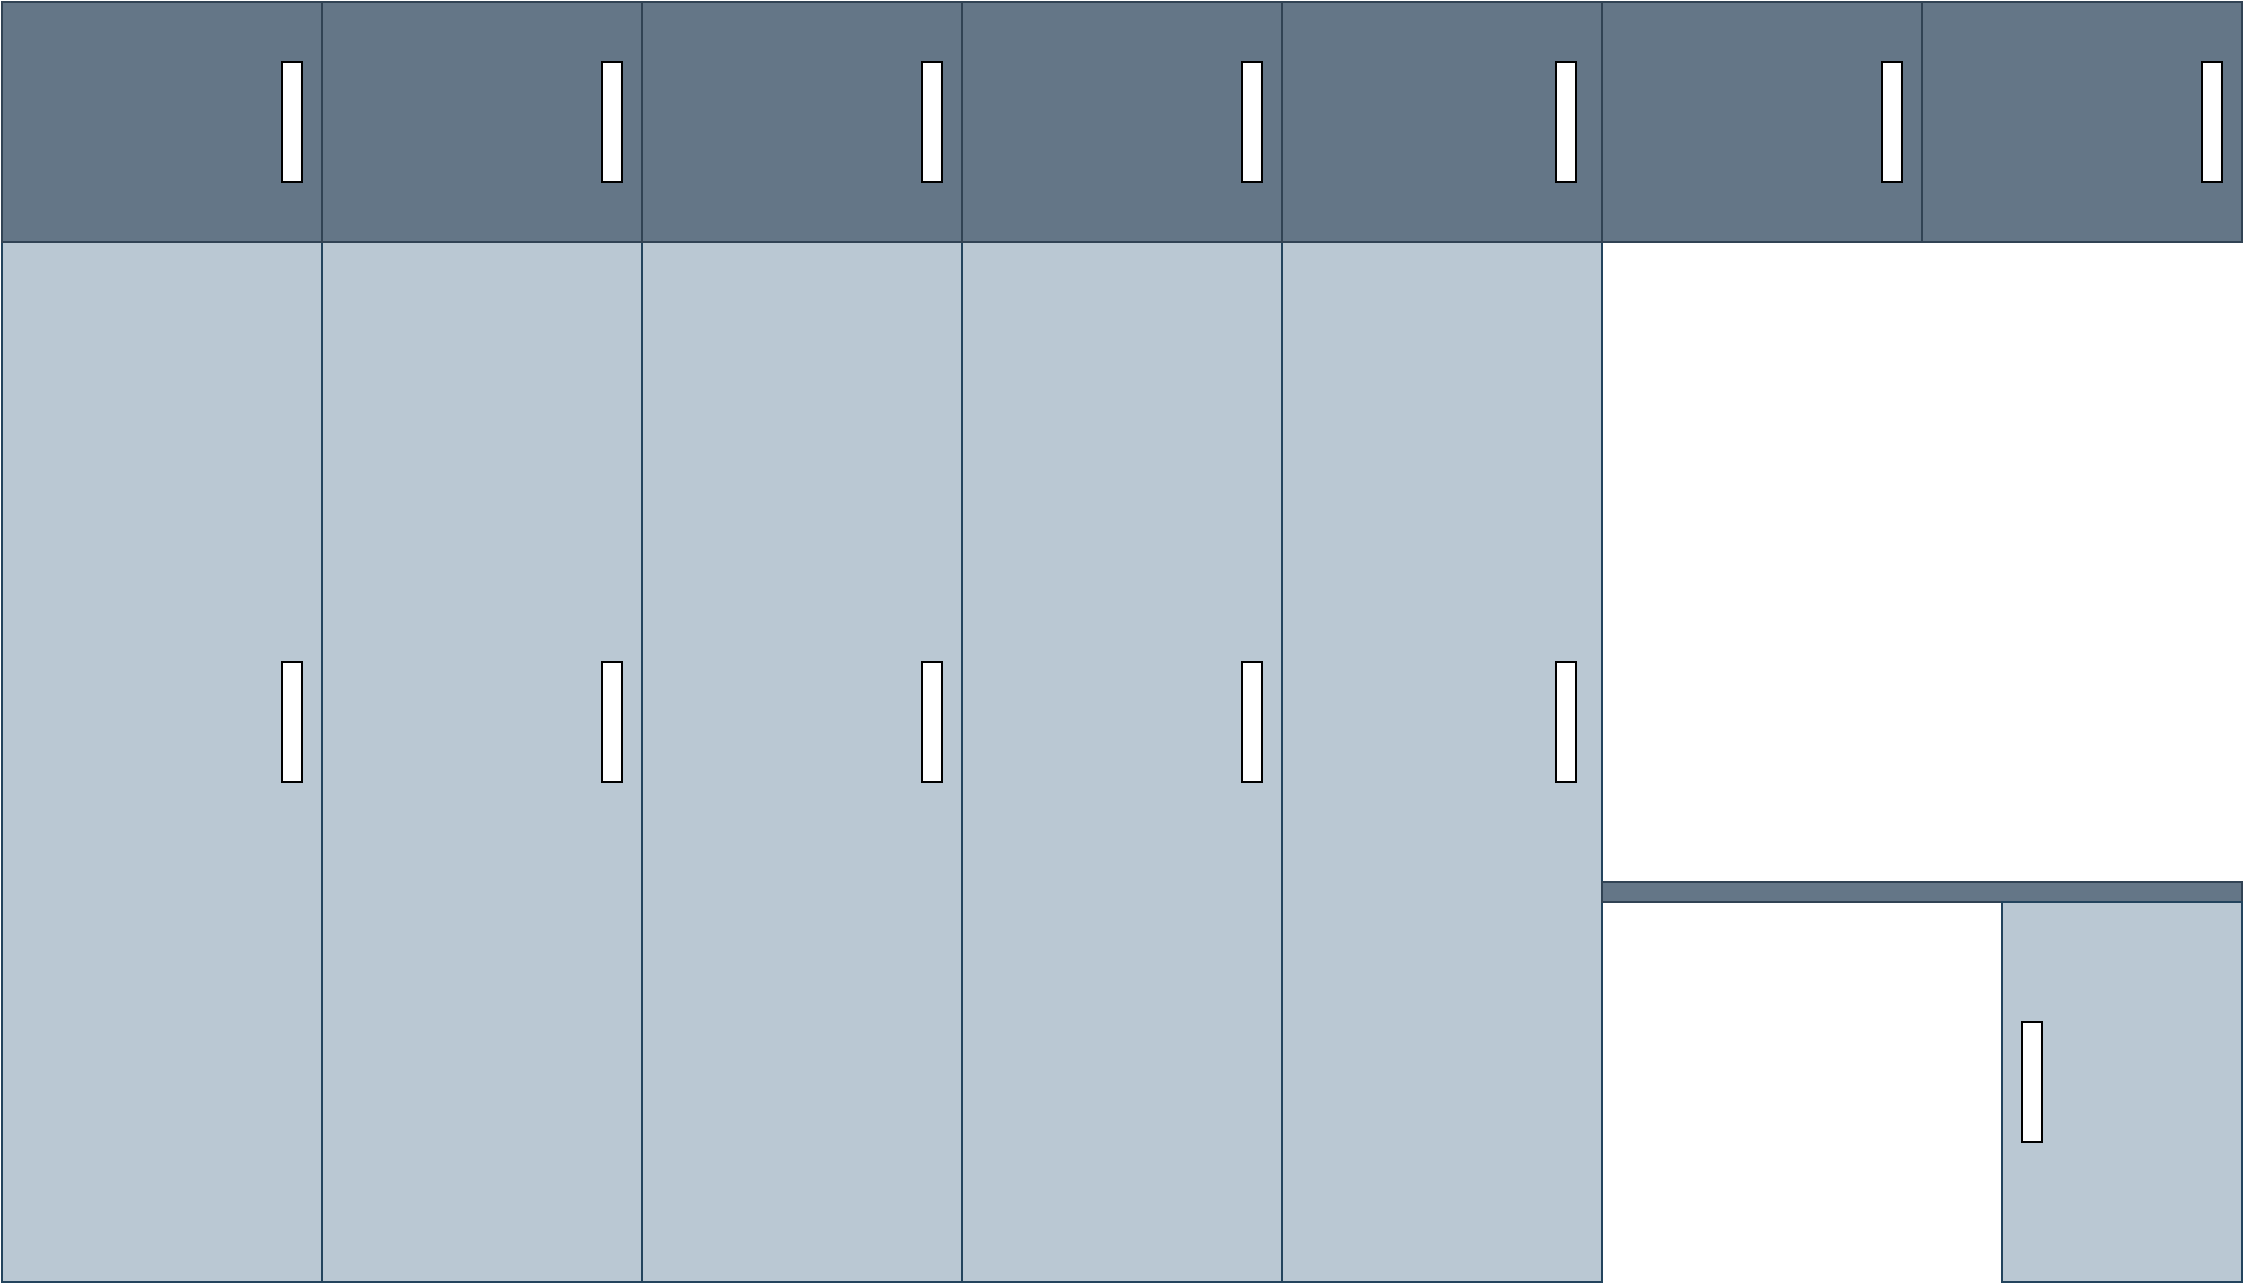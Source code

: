 <mxfile version="21.7.2" type="github">
  <diagram name="Page-1" id="G8g67aC8LQwusOpC-o-B">
    <mxGraphModel dx="1306" dy="747" grid="1" gridSize="10" guides="1" tooltips="1" connect="1" arrows="1" fold="1" page="1" pageScale="1" pageWidth="827" pageHeight="1169" math="0" shadow="0">
      <root>
        <mxCell id="0" />
        <mxCell id="1" parent="0" />
        <mxCell id="dkoMHG8kSQWPY7BwaKGa-1" value="" style="rounded=0;whiteSpace=wrap;html=1;" vertex="1" parent="1">
          <mxGeometry x="40" y="40" width="1120" height="120" as="geometry" />
        </mxCell>
        <mxCell id="dkoMHG8kSQWPY7BwaKGa-3" value="" style="rounded=0;whiteSpace=wrap;html=1;fillColor=#bac8d3;strokeColor=#23445d;" vertex="1" parent="1">
          <mxGeometry x="40" y="160" width="160" height="520" as="geometry" />
        </mxCell>
        <mxCell id="dkoMHG8kSQWPY7BwaKGa-4" value="" style="rounded=0;whiteSpace=wrap;html=1;fillColor=#bac8d3;strokeColor=#23445d;" vertex="1" parent="1">
          <mxGeometry x="200" y="160" width="160" height="520" as="geometry" />
        </mxCell>
        <mxCell id="dkoMHG8kSQWPY7BwaKGa-5" value="" style="rounded=0;whiteSpace=wrap;html=1;fillColor=#bac8d3;strokeColor=#23445d;" vertex="1" parent="1">
          <mxGeometry x="360" y="160" width="160" height="520" as="geometry" />
        </mxCell>
        <mxCell id="dkoMHG8kSQWPY7BwaKGa-6" value="" style="rounded=0;whiteSpace=wrap;html=1;fillColor=#bac8d3;strokeColor=#23445d;" vertex="1" parent="1">
          <mxGeometry x="520" y="160" width="160" height="520" as="geometry" />
        </mxCell>
        <mxCell id="dkoMHG8kSQWPY7BwaKGa-7" value="" style="rounded=0;whiteSpace=wrap;html=1;fillColor=#bac8d3;strokeColor=#23445d;" vertex="1" parent="1">
          <mxGeometry x="680" y="160" width="160" height="520" as="geometry" />
        </mxCell>
        <mxCell id="dkoMHG8kSQWPY7BwaKGa-8" value="" style="rounded=0;whiteSpace=wrap;html=1;fillColor=#647687;fontColor=#ffffff;strokeColor=#314354;" vertex="1" parent="1">
          <mxGeometry x="840" y="480" width="320" height="10" as="geometry" />
        </mxCell>
        <mxCell id="dkoMHG8kSQWPY7BwaKGa-10" value="" style="rounded=0;whiteSpace=wrap;html=1;fillColor=#bac8d3;strokeColor=#23445d;" vertex="1" parent="1">
          <mxGeometry x="1040" y="490" width="120" height="190" as="geometry" />
        </mxCell>
        <mxCell id="dkoMHG8kSQWPY7BwaKGa-11" value="" style="rounded=0;whiteSpace=wrap;html=1;fillColor=#647687;fontColor=#ffffff;strokeColor=#314354;" vertex="1" parent="1">
          <mxGeometry x="40" y="40" width="160" height="120" as="geometry" />
        </mxCell>
        <mxCell id="dkoMHG8kSQWPY7BwaKGa-12" value="" style="rounded=0;whiteSpace=wrap;html=1;fillColor=#647687;fontColor=#ffffff;strokeColor=#314354;" vertex="1" parent="1">
          <mxGeometry x="200" y="40" width="160" height="120" as="geometry" />
        </mxCell>
        <mxCell id="dkoMHG8kSQWPY7BwaKGa-13" value="" style="rounded=0;whiteSpace=wrap;html=1;fillColor=#647687;fontColor=#ffffff;strokeColor=#314354;" vertex="1" parent="1">
          <mxGeometry x="360" y="40" width="160" height="120" as="geometry" />
        </mxCell>
        <mxCell id="dkoMHG8kSQWPY7BwaKGa-14" value="" style="rounded=0;whiteSpace=wrap;html=1;fillColor=#647687;fontColor=#ffffff;strokeColor=#314354;" vertex="1" parent="1">
          <mxGeometry x="520" y="40" width="160" height="120" as="geometry" />
        </mxCell>
        <mxCell id="dkoMHG8kSQWPY7BwaKGa-15" value="" style="rounded=0;whiteSpace=wrap;html=1;fillColor=#647687;fontColor=#ffffff;strokeColor=#314354;" vertex="1" parent="1">
          <mxGeometry x="680" y="40" width="160" height="120" as="geometry" />
        </mxCell>
        <mxCell id="dkoMHG8kSQWPY7BwaKGa-16" value="" style="rounded=0;whiteSpace=wrap;html=1;fillColor=#647687;fontColor=#ffffff;strokeColor=#314354;" vertex="1" parent="1">
          <mxGeometry x="840" y="40" width="160" height="120" as="geometry" />
        </mxCell>
        <mxCell id="dkoMHG8kSQWPY7BwaKGa-17" value="" style="rounded=0;whiteSpace=wrap;html=1;fillColor=#647687;fontColor=#ffffff;strokeColor=#314354;" vertex="1" parent="1">
          <mxGeometry x="1000" y="40" width="160" height="120" as="geometry" />
        </mxCell>
        <mxCell id="dkoMHG8kSQWPY7BwaKGa-18" value="" style="rounded=0;whiteSpace=wrap;html=1;" vertex="1" parent="1">
          <mxGeometry x="180" y="370" width="10" height="60" as="geometry" />
        </mxCell>
        <mxCell id="dkoMHG8kSQWPY7BwaKGa-19" value="" style="rounded=0;whiteSpace=wrap;html=1;" vertex="1" parent="1">
          <mxGeometry x="340" y="370" width="10" height="60" as="geometry" />
        </mxCell>
        <mxCell id="dkoMHG8kSQWPY7BwaKGa-20" value="" style="rounded=0;whiteSpace=wrap;html=1;" vertex="1" parent="1">
          <mxGeometry x="500" y="370" width="10" height="60" as="geometry" />
        </mxCell>
        <mxCell id="dkoMHG8kSQWPY7BwaKGa-21" value="" style="rounded=0;whiteSpace=wrap;html=1;" vertex="1" parent="1">
          <mxGeometry x="660" y="370" width="10" height="60" as="geometry" />
        </mxCell>
        <mxCell id="dkoMHG8kSQWPY7BwaKGa-22" value="" style="rounded=0;whiteSpace=wrap;html=1;" vertex="1" parent="1">
          <mxGeometry x="817" y="370" width="10" height="60" as="geometry" />
        </mxCell>
        <mxCell id="dkoMHG8kSQWPY7BwaKGa-24" value="" style="rounded=0;whiteSpace=wrap;html=1;" vertex="1" parent="1">
          <mxGeometry x="180" y="70" width="10" height="60" as="geometry" />
        </mxCell>
        <mxCell id="dkoMHG8kSQWPY7BwaKGa-25" value="" style="rounded=0;whiteSpace=wrap;html=1;" vertex="1" parent="1">
          <mxGeometry x="340" y="70" width="10" height="60" as="geometry" />
        </mxCell>
        <mxCell id="dkoMHG8kSQWPY7BwaKGa-26" value="" style="rounded=0;whiteSpace=wrap;html=1;" vertex="1" parent="1">
          <mxGeometry x="500" y="70" width="10" height="60" as="geometry" />
        </mxCell>
        <mxCell id="dkoMHG8kSQWPY7BwaKGa-28" value="" style="rounded=0;whiteSpace=wrap;html=1;" vertex="1" parent="1">
          <mxGeometry x="660" y="70" width="10" height="60" as="geometry" />
        </mxCell>
        <mxCell id="dkoMHG8kSQWPY7BwaKGa-29" value="" style="rounded=0;whiteSpace=wrap;html=1;" vertex="1" parent="1">
          <mxGeometry x="817" y="70" width="10" height="60" as="geometry" />
        </mxCell>
        <mxCell id="dkoMHG8kSQWPY7BwaKGa-31" value="" style="rounded=0;whiteSpace=wrap;html=1;" vertex="1" parent="1">
          <mxGeometry x="980" y="70" width="10" height="60" as="geometry" />
        </mxCell>
        <mxCell id="dkoMHG8kSQWPY7BwaKGa-32" value="" style="rounded=0;whiteSpace=wrap;html=1;" vertex="1" parent="1">
          <mxGeometry x="1140" y="70" width="10" height="60" as="geometry" />
        </mxCell>
        <mxCell id="dkoMHG8kSQWPY7BwaKGa-33" value="" style="rounded=0;whiteSpace=wrap;html=1;" vertex="1" parent="1">
          <mxGeometry x="1050" y="550" width="10" height="60" as="geometry" />
        </mxCell>
      </root>
    </mxGraphModel>
  </diagram>
</mxfile>
